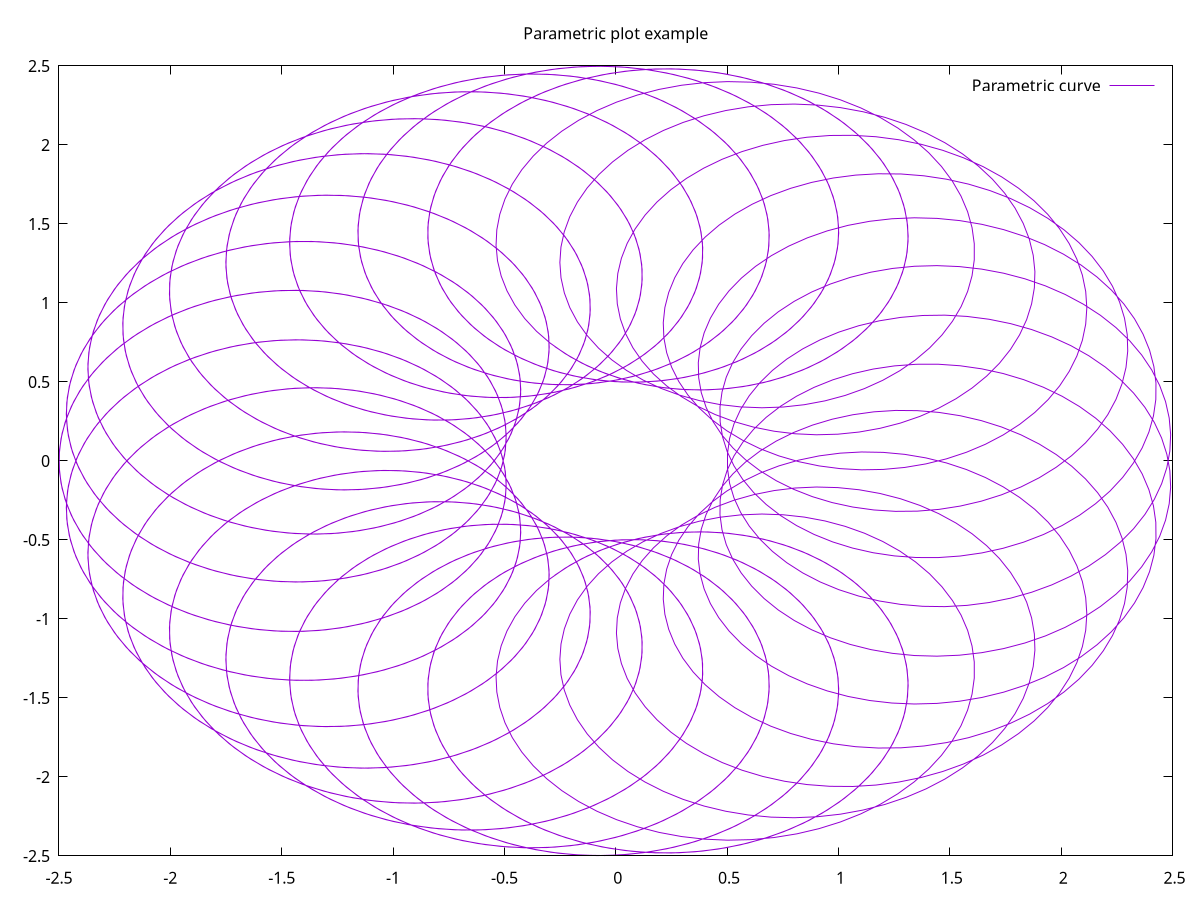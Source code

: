 set title 'Parametric plot example'
set parametric
set samples 3000
set term png size 500,500
set output './result.png'
plot 1.5*cos(t) - cos(30*t), 1.5*sin(t) - sin(30*t) title 'Parametric curve'